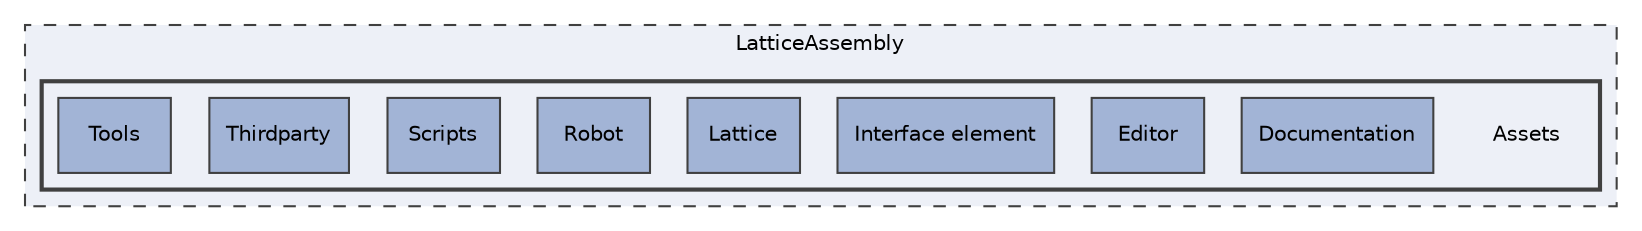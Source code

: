 digraph "C:/Users/Guille/LatticeAssembly/Assets"
{
 // LATEX_PDF_SIZE
  edge [fontname="Helvetica",fontsize="10",labelfontname="Helvetica",labelfontsize="10"];
  node [fontname="Helvetica",fontsize="10",shape=record];
  compound=true
  subgraph clusterdir_da11fa6216d4434ea49182e69beca8f7 {
    graph [ bgcolor="#edf0f7", pencolor="grey25", style="filled,dashed,", label="LatticeAssembly", fontname="Helvetica", fontsize="10", URL="dir_da11fa6216d4434ea49182e69beca8f7.html"]
  subgraph clusterdir_8bc20651c52d64f68a2ad1811463e540 {
    graph [ bgcolor="#edf0f7", pencolor="grey25", style="filled,bold,", label="", fontname="Helvetica", fontsize="10", URL="dir_8bc20651c52d64f68a2ad1811463e540.html"]
    dir_8bc20651c52d64f68a2ad1811463e540 [shape=plaintext, label="Assets"];
  dir_1a89d4f46d77e07550347a72b955f11a [shape=box, label="Documentation", style="filled,", fillcolor="#a2b4d6", color="grey25", URL="dir_1a89d4f46d77e07550347a72b955f11a.html"];
  dir_47cfa00e3c09a76f83aa8e5284dcebee [shape=box, label="Editor", style="filled,", fillcolor="#a2b4d6", color="grey25", URL="dir_47cfa00e3c09a76f83aa8e5284dcebee.html"];
  dir_e3426f5f78494f44501e75e66372e3f9 [shape=box, label="Interface element", style="filled,", fillcolor="#a2b4d6", color="grey25", URL="dir_e3426f5f78494f44501e75e66372e3f9.html"];
  dir_dd1ae9e70e0cb1e566297bb504f92561 [shape=box, label="Lattice", style="filled,", fillcolor="#a2b4d6", color="grey25", URL="dir_dd1ae9e70e0cb1e566297bb504f92561.html"];
  dir_adbab688ab66f9820765a06a1ad19add [shape=box, label="Robot", style="filled,", fillcolor="#a2b4d6", color="grey25", URL="dir_adbab688ab66f9820765a06a1ad19add.html"];
  dir_8b334d4bc44019ddcb41f2eee47d37ea [shape=box, label="Scripts", style="filled,", fillcolor="#a2b4d6", color="grey25", URL="dir_8b334d4bc44019ddcb41f2eee47d37ea.html"];
  dir_b53d104748b4418309010f795378930e [shape=box, label="Thirdparty", style="filled,", fillcolor="#a2b4d6", color="grey25", URL="dir_b53d104748b4418309010f795378930e.html"];
  dir_270c48e70a31856f24ca886acafff528 [shape=box, label="Tools", style="filled,", fillcolor="#a2b4d6", color="grey25", URL="dir_270c48e70a31856f24ca886acafff528.html"];
  }
  }
}
